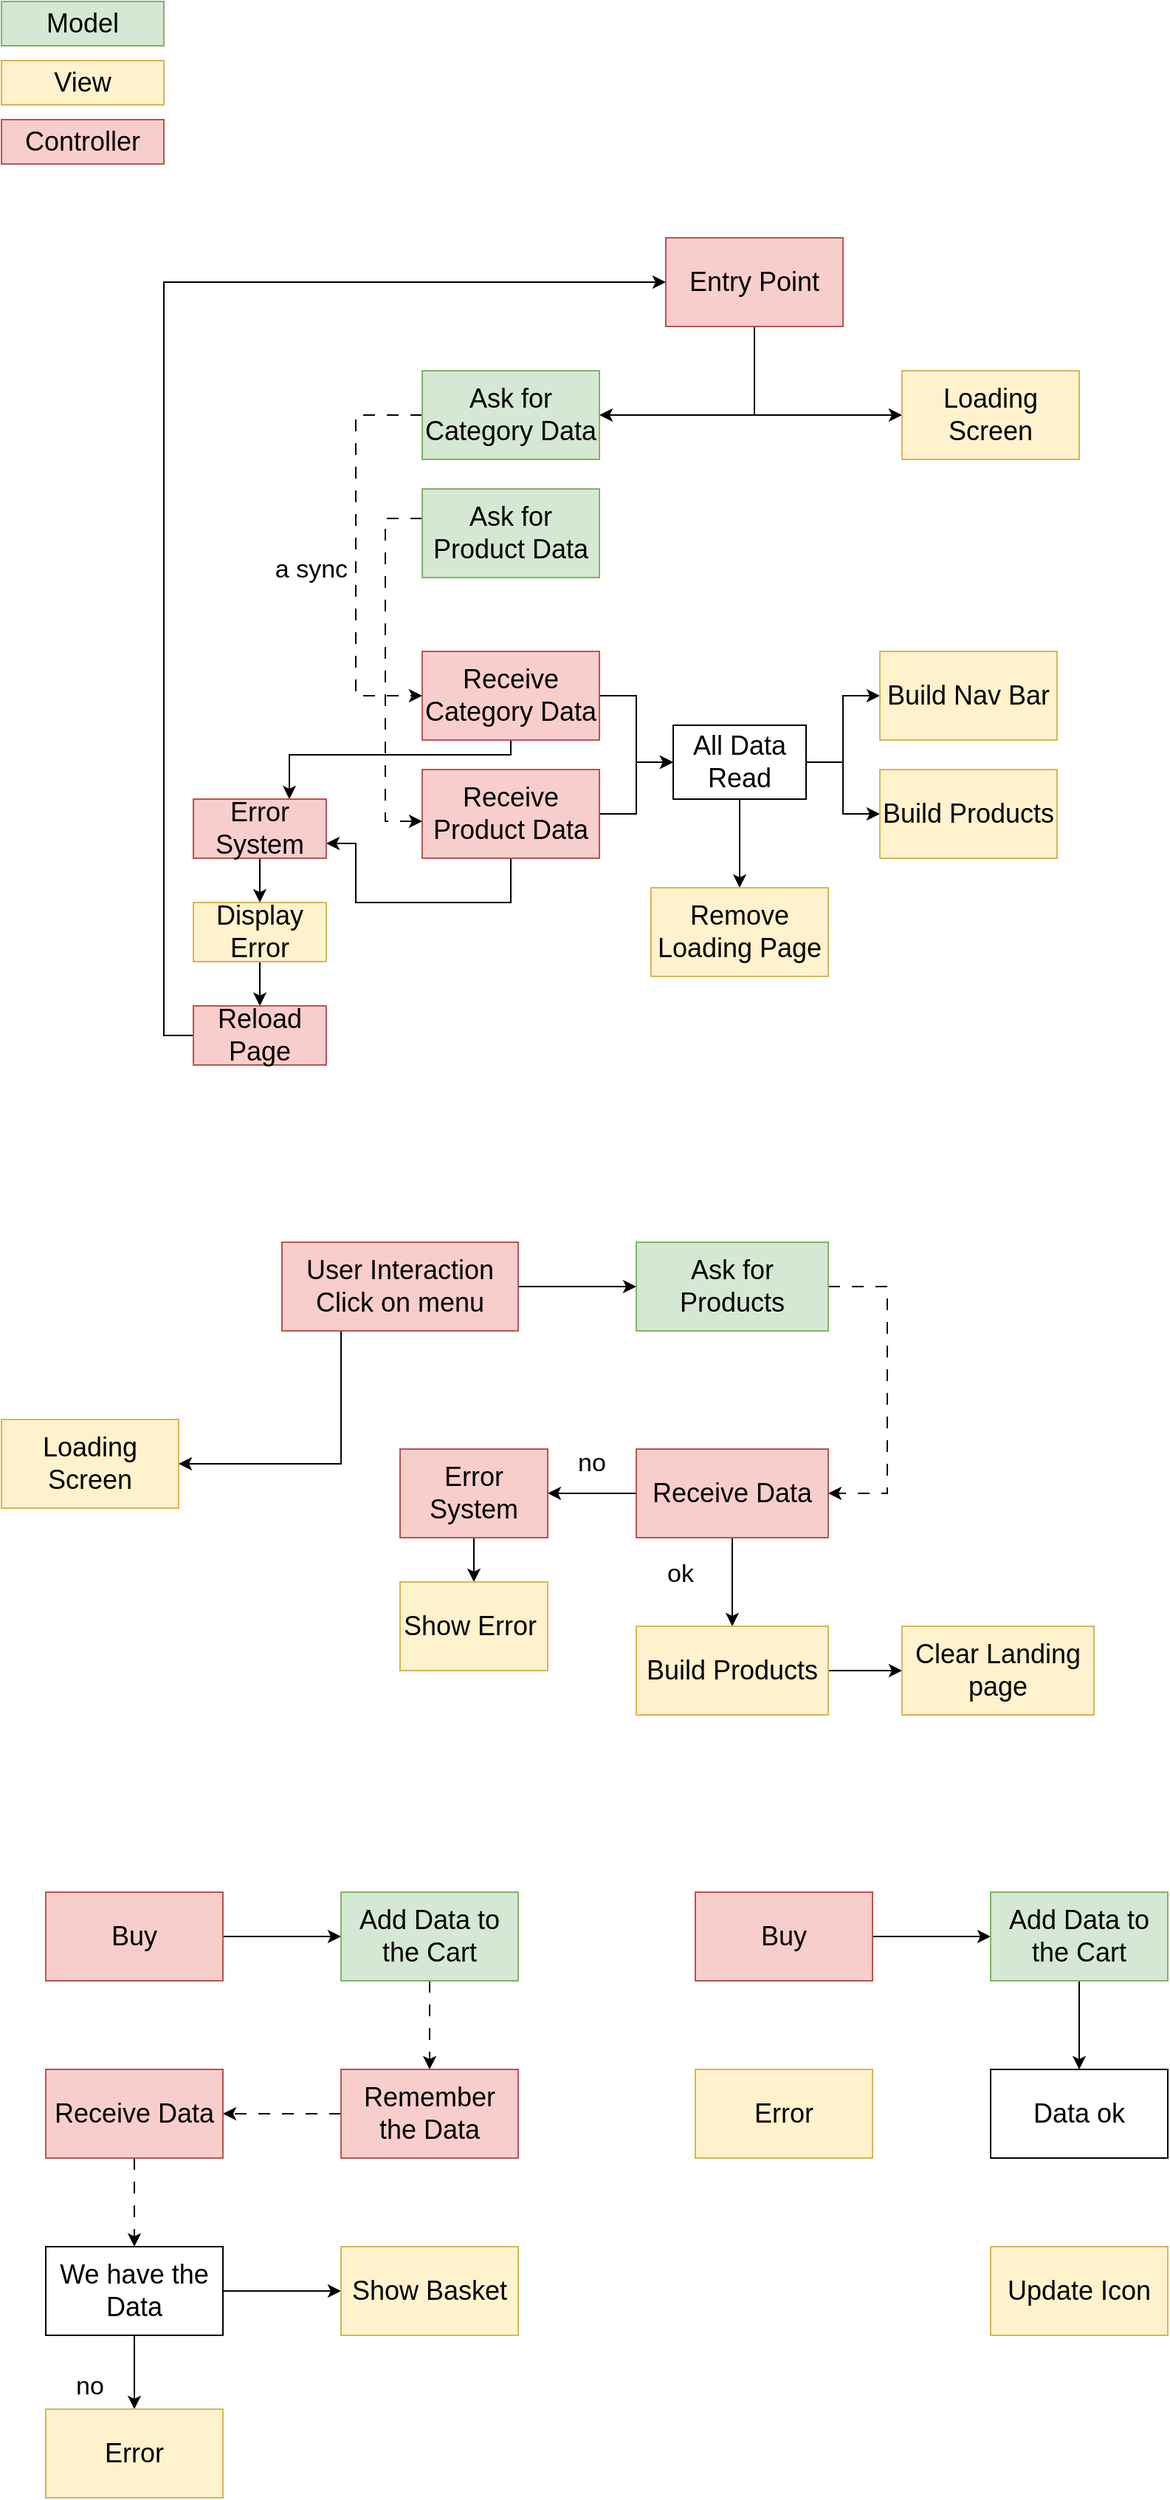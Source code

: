 <mxfile version="23.1.1" type="device">
  <diagram name="Page-1" id="SyhlITrY_RkXlq2M6yT9">
    <mxGraphModel dx="1551" dy="3120" grid="1" gridSize="10" guides="1" tooltips="1" connect="1" arrows="1" fold="1" page="1" pageScale="1" pageWidth="827" pageHeight="1169" math="0" shadow="0">
      <root>
        <mxCell id="0" />
        <mxCell id="1" parent="0" />
        <mxCell id="cnsOktzI4r68Ikq-aKWd-40" value="&lt;font style=&quot;font-size: 18px;&quot;&gt;Model&lt;/font&gt;" style="rounded=0;whiteSpace=wrap;html=1;fillColor=#d5e8d4;strokeColor=#82b366;" parent="1" vertex="1">
          <mxGeometry x="10" y="-2320" width="110" height="30" as="geometry" />
        </mxCell>
        <mxCell id="cnsOktzI4r68Ikq-aKWd-41" value="&lt;font style=&quot;font-size: 18px;&quot;&gt;View&lt;/font&gt;" style="rounded=0;whiteSpace=wrap;html=1;fillColor=#fff2cc;strokeColor=#d6b656;" parent="1" vertex="1">
          <mxGeometry x="10" y="-2280" width="110" height="30" as="geometry" />
        </mxCell>
        <mxCell id="cnsOktzI4r68Ikq-aKWd-42" value="&lt;font style=&quot;font-size: 18px;&quot;&gt;Controller&lt;/font&gt;" style="rounded=0;whiteSpace=wrap;html=1;fillColor=#f8cecc;strokeColor=#b85450;" parent="1" vertex="1">
          <mxGeometry x="10" y="-2240" width="110" height="30" as="geometry" />
        </mxCell>
        <mxCell id="KQ0SR5y5xi1Pba1qKNM7-4" value="&lt;font style=&quot;font-size: 17px;&quot;&gt;a sync&lt;/font&gt;" style="text;strokeColor=none;align=center;fillColor=none;html=1;verticalAlign=middle;whiteSpace=wrap;rounded=0;" vertex="1" parent="1">
          <mxGeometry x="190" y="-1950" width="60" height="30" as="geometry" />
        </mxCell>
        <mxCell id="KQ0SR5y5xi1Pba1qKNM7-17" style="edgeStyle=orthogonalEdgeStyle;rounded=0;orthogonalLoop=1;jettySize=auto;html=1;entryX=0;entryY=0.5;entryDx=0;entryDy=0;" edge="1" parent="1" source="KQ0SR5y5xi1Pba1qKNM7-5" target="KQ0SR5y5xi1Pba1qKNM7-6">
          <mxGeometry relative="1" as="geometry">
            <mxPoint x="510" y="-2030" as="targetPoint" />
            <Array as="points">
              <mxPoint x="520" y="-2040" />
            </Array>
          </mxGeometry>
        </mxCell>
        <mxCell id="KQ0SR5y5xi1Pba1qKNM7-18" style="edgeStyle=orthogonalEdgeStyle;rounded=0;orthogonalLoop=1;jettySize=auto;html=1;" edge="1" parent="1" source="KQ0SR5y5xi1Pba1qKNM7-5" target="KQ0SR5y5xi1Pba1qKNM7-7">
          <mxGeometry relative="1" as="geometry">
            <Array as="points">
              <mxPoint x="520" y="-2040" />
            </Array>
          </mxGeometry>
        </mxCell>
        <mxCell id="KQ0SR5y5xi1Pba1qKNM7-5" value="&lt;font style=&quot;font-size: 18px;&quot;&gt;Entry Point&lt;/font&gt;" style="rounded=0;whiteSpace=wrap;html=1;fillColor=#f8cecc;strokeColor=#b85450;" vertex="1" parent="1">
          <mxGeometry x="460" y="-2160" width="120" height="60" as="geometry" />
        </mxCell>
        <mxCell id="KQ0SR5y5xi1Pba1qKNM7-6" value="&lt;font style=&quot;font-size: 18px;&quot;&gt;Loading Screen&lt;/font&gt;" style="rounded=0;whiteSpace=wrap;html=1;fillColor=#fff2cc;strokeColor=#d6b656;" vertex="1" parent="1">
          <mxGeometry x="620" y="-2070" width="120" height="60" as="geometry" />
        </mxCell>
        <mxCell id="KQ0SR5y5xi1Pba1qKNM7-19" style="edgeStyle=orthogonalEdgeStyle;rounded=0;orthogonalLoop=1;jettySize=auto;html=1;entryX=0;entryY=0.5;entryDx=0;entryDy=0;dashed=1;dashPattern=8 8;" edge="1" parent="1" source="KQ0SR5y5xi1Pba1qKNM7-7" target="KQ0SR5y5xi1Pba1qKNM7-9">
          <mxGeometry relative="1" as="geometry">
            <Array as="points">
              <mxPoint x="250" y="-2040" />
              <mxPoint x="250" y="-1850" />
            </Array>
          </mxGeometry>
        </mxCell>
        <mxCell id="KQ0SR5y5xi1Pba1qKNM7-7" value="&lt;font style=&quot;font-size: 18px;&quot;&gt;Ask for Category Data&lt;/font&gt;" style="rounded=0;whiteSpace=wrap;html=1;fillColor=#d5e8d4;strokeColor=#82b366;" vertex="1" parent="1">
          <mxGeometry x="295" y="-2070" width="120" height="60" as="geometry" />
        </mxCell>
        <mxCell id="KQ0SR5y5xi1Pba1qKNM7-20" style="edgeStyle=orthogonalEdgeStyle;rounded=0;orthogonalLoop=1;jettySize=auto;html=1;entryX=0;entryY=0.75;entryDx=0;entryDy=0;dashed=1;dashPattern=8 8;" edge="1" parent="1">
          <mxGeometry relative="1" as="geometry">
            <mxPoint x="295" y="-1970" as="sourcePoint" />
            <mxPoint x="295" y="-1765" as="targetPoint" />
            <Array as="points">
              <mxPoint x="270" y="-1970" />
              <mxPoint x="270" y="-1765" />
            </Array>
          </mxGeometry>
        </mxCell>
        <mxCell id="KQ0SR5y5xi1Pba1qKNM7-8" value="&lt;font style=&quot;font-size: 18px;&quot;&gt;Ask for Product Data&lt;/font&gt;" style="rounded=0;whiteSpace=wrap;html=1;fillColor=#d5e8d4;strokeColor=#82b366;" vertex="1" parent="1">
          <mxGeometry x="295" y="-1990" width="120" height="60" as="geometry" />
        </mxCell>
        <mxCell id="KQ0SR5y5xi1Pba1qKNM7-23" style="edgeStyle=orthogonalEdgeStyle;rounded=0;orthogonalLoop=1;jettySize=auto;html=1;entryX=0;entryY=0.5;entryDx=0;entryDy=0;" edge="1" parent="1" source="KQ0SR5y5xi1Pba1qKNM7-9" target="KQ0SR5y5xi1Pba1qKNM7-11">
          <mxGeometry relative="1" as="geometry" />
        </mxCell>
        <mxCell id="KQ0SR5y5xi1Pba1qKNM7-36" style="edgeStyle=orthogonalEdgeStyle;rounded=0;orthogonalLoop=1;jettySize=auto;html=1;" edge="1" parent="1" source="KQ0SR5y5xi1Pba1qKNM7-9" target="KQ0SR5y5xi1Pba1qKNM7-32">
          <mxGeometry relative="1" as="geometry">
            <Array as="points">
              <mxPoint x="355" y="-1810" />
              <mxPoint x="205" y="-1810" />
            </Array>
          </mxGeometry>
        </mxCell>
        <mxCell id="KQ0SR5y5xi1Pba1qKNM7-9" value="&lt;font style=&quot;font-size: 18px;&quot;&gt;Receive Category Data&lt;/font&gt;" style="rounded=0;whiteSpace=wrap;html=1;fillColor=#f8cecc;strokeColor=#b85450;" vertex="1" parent="1">
          <mxGeometry x="295" y="-1880" width="120" height="60" as="geometry" />
        </mxCell>
        <mxCell id="KQ0SR5y5xi1Pba1qKNM7-24" style="edgeStyle=orthogonalEdgeStyle;rounded=0;orthogonalLoop=1;jettySize=auto;html=1;entryX=0;entryY=0.5;entryDx=0;entryDy=0;" edge="1" parent="1" source="KQ0SR5y5xi1Pba1qKNM7-10" target="KQ0SR5y5xi1Pba1qKNM7-11">
          <mxGeometry relative="1" as="geometry" />
        </mxCell>
        <mxCell id="KQ0SR5y5xi1Pba1qKNM7-34" style="edgeStyle=orthogonalEdgeStyle;rounded=0;orthogonalLoop=1;jettySize=auto;html=1;entryX=1;entryY=0.75;entryDx=0;entryDy=0;" edge="1" parent="1" source="KQ0SR5y5xi1Pba1qKNM7-10" target="KQ0SR5y5xi1Pba1qKNM7-32">
          <mxGeometry relative="1" as="geometry">
            <Array as="points">
              <mxPoint x="355" y="-1710" />
              <mxPoint x="250" y="-1710" />
              <mxPoint x="250" y="-1750" />
            </Array>
          </mxGeometry>
        </mxCell>
        <mxCell id="KQ0SR5y5xi1Pba1qKNM7-10" value="&lt;font style=&quot;font-size: 18px;&quot;&gt;Receive Product Data&lt;/font&gt;" style="rounded=0;whiteSpace=wrap;html=1;fillColor=#f8cecc;strokeColor=#b85450;" vertex="1" parent="1">
          <mxGeometry x="295" y="-1800" width="120" height="60" as="geometry" />
        </mxCell>
        <mxCell id="KQ0SR5y5xi1Pba1qKNM7-26" style="edgeStyle=orthogonalEdgeStyle;rounded=0;orthogonalLoop=1;jettySize=auto;html=1;entryX=0.5;entryY=0;entryDx=0;entryDy=0;" edge="1" parent="1" source="KQ0SR5y5xi1Pba1qKNM7-11" target="KQ0SR5y5xi1Pba1qKNM7-22">
          <mxGeometry relative="1" as="geometry" />
        </mxCell>
        <mxCell id="KQ0SR5y5xi1Pba1qKNM7-28" style="edgeStyle=orthogonalEdgeStyle;rounded=0;orthogonalLoop=1;jettySize=auto;html=1;entryX=0;entryY=0.5;entryDx=0;entryDy=0;" edge="1" parent="1" source="KQ0SR5y5xi1Pba1qKNM7-11" target="KQ0SR5y5xi1Pba1qKNM7-12">
          <mxGeometry relative="1" as="geometry" />
        </mxCell>
        <mxCell id="KQ0SR5y5xi1Pba1qKNM7-29" style="edgeStyle=orthogonalEdgeStyle;rounded=0;orthogonalLoop=1;jettySize=auto;html=1;" edge="1" parent="1" source="KQ0SR5y5xi1Pba1qKNM7-11" target="KQ0SR5y5xi1Pba1qKNM7-13">
          <mxGeometry relative="1" as="geometry" />
        </mxCell>
        <mxCell id="KQ0SR5y5xi1Pba1qKNM7-11" value="&lt;font style=&quot;font-size: 18px;&quot;&gt;All Data Read&lt;/font&gt;" style="rounded=0;whiteSpace=wrap;html=1;" vertex="1" parent="1">
          <mxGeometry x="465" y="-1830" width="90" height="50" as="geometry" />
        </mxCell>
        <mxCell id="KQ0SR5y5xi1Pba1qKNM7-12" value="&lt;font style=&quot;font-size: 18px;&quot;&gt;Build Nav Bar&lt;/font&gt;" style="rounded=0;whiteSpace=wrap;html=1;fillColor=#fff2cc;strokeColor=#d6b656;" vertex="1" parent="1">
          <mxGeometry x="605" y="-1880" width="120" height="60" as="geometry" />
        </mxCell>
        <mxCell id="KQ0SR5y5xi1Pba1qKNM7-13" value="&lt;font style=&quot;font-size: 18px;&quot;&gt;Build Products&lt;/font&gt;" style="rounded=0;whiteSpace=wrap;html=1;fillColor=#fff2cc;strokeColor=#d6b656;" vertex="1" parent="1">
          <mxGeometry x="605" y="-1800" width="120" height="60" as="geometry" />
        </mxCell>
        <mxCell id="KQ0SR5y5xi1Pba1qKNM7-22" value="&lt;font style=&quot;font-size: 18px;&quot;&gt;Remove Loading Page&lt;/font&gt;" style="rounded=0;whiteSpace=wrap;html=1;fillColor=#fff2cc;strokeColor=#d6b656;" vertex="1" parent="1">
          <mxGeometry x="450" y="-1720" width="120" height="60" as="geometry" />
        </mxCell>
        <mxCell id="KQ0SR5y5xi1Pba1qKNM7-40" style="edgeStyle=orthogonalEdgeStyle;rounded=0;orthogonalLoop=1;jettySize=auto;html=1;" edge="1" parent="1" source="KQ0SR5y5xi1Pba1qKNM7-30" target="KQ0SR5y5xi1Pba1qKNM7-31">
          <mxGeometry relative="1" as="geometry" />
        </mxCell>
        <mxCell id="KQ0SR5y5xi1Pba1qKNM7-30" value="&lt;font style=&quot;font-size: 18px;&quot;&gt;Display Error&lt;/font&gt;" style="rounded=0;whiteSpace=wrap;html=1;fillColor=#fff2cc;strokeColor=#d6b656;" vertex="1" parent="1">
          <mxGeometry x="140" y="-1710" width="90" height="40" as="geometry" />
        </mxCell>
        <mxCell id="KQ0SR5y5xi1Pba1qKNM7-41" style="edgeStyle=orthogonalEdgeStyle;rounded=0;orthogonalLoop=1;jettySize=auto;html=1;entryX=0;entryY=0.5;entryDx=0;entryDy=0;exitX=0;exitY=0.5;exitDx=0;exitDy=0;" edge="1" parent="1" source="KQ0SR5y5xi1Pba1qKNM7-31" target="KQ0SR5y5xi1Pba1qKNM7-5">
          <mxGeometry relative="1" as="geometry">
            <Array as="points">
              <mxPoint x="120" y="-1620" />
              <mxPoint x="120" y="-2130" />
            </Array>
          </mxGeometry>
        </mxCell>
        <mxCell id="KQ0SR5y5xi1Pba1qKNM7-31" value="&lt;font style=&quot;font-size: 18px;&quot;&gt;Reload Page&lt;/font&gt;" style="rounded=0;whiteSpace=wrap;html=1;fillColor=#f8cecc;strokeColor=#b85450;" vertex="1" parent="1">
          <mxGeometry x="140" y="-1640" width="90" height="40" as="geometry" />
        </mxCell>
        <mxCell id="KQ0SR5y5xi1Pba1qKNM7-39" style="edgeStyle=orthogonalEdgeStyle;rounded=0;orthogonalLoop=1;jettySize=auto;html=1;entryX=0.5;entryY=0;entryDx=0;entryDy=0;" edge="1" parent="1" source="KQ0SR5y5xi1Pba1qKNM7-32" target="KQ0SR5y5xi1Pba1qKNM7-30">
          <mxGeometry relative="1" as="geometry" />
        </mxCell>
        <mxCell id="KQ0SR5y5xi1Pba1qKNM7-32" value="&lt;font style=&quot;font-size: 18px;&quot;&gt;Error System&lt;/font&gt;" style="rounded=0;whiteSpace=wrap;html=1;fillColor=#f8cecc;strokeColor=#b85450;" vertex="1" parent="1">
          <mxGeometry x="140" y="-1780" width="90" height="40" as="geometry" />
        </mxCell>
        <mxCell id="KQ0SR5y5xi1Pba1qKNM7-51" style="edgeStyle=orthogonalEdgeStyle;rounded=0;orthogonalLoop=1;jettySize=auto;html=1;" edge="1" parent="1" source="KQ0SR5y5xi1Pba1qKNM7-42" target="KQ0SR5y5xi1Pba1qKNM7-43">
          <mxGeometry relative="1" as="geometry">
            <Array as="points">
              <mxPoint x="240" y="-1330" />
            </Array>
          </mxGeometry>
        </mxCell>
        <mxCell id="KQ0SR5y5xi1Pba1qKNM7-52" style="edgeStyle=orthogonalEdgeStyle;rounded=0;orthogonalLoop=1;jettySize=auto;html=1;" edge="1" parent="1" source="KQ0SR5y5xi1Pba1qKNM7-42" target="KQ0SR5y5xi1Pba1qKNM7-44">
          <mxGeometry relative="1" as="geometry" />
        </mxCell>
        <mxCell id="KQ0SR5y5xi1Pba1qKNM7-42" value="&lt;font style=&quot;font-size: 18px;&quot;&gt;User Interaction&lt;br&gt;Click on menu&lt;br&gt;&lt;/font&gt;" style="rounded=0;whiteSpace=wrap;html=1;fillColor=#f8cecc;strokeColor=#b85450;" vertex="1" parent="1">
          <mxGeometry x="200" y="-1480" width="160" height="60" as="geometry" />
        </mxCell>
        <mxCell id="KQ0SR5y5xi1Pba1qKNM7-43" value="&lt;font style=&quot;font-size: 18px;&quot;&gt;Loading Screen&lt;/font&gt;" style="rounded=0;whiteSpace=wrap;html=1;fillColor=#fff2cc;strokeColor=#d6b656;" vertex="1" parent="1">
          <mxGeometry x="10" y="-1360" width="120" height="60" as="geometry" />
        </mxCell>
        <mxCell id="KQ0SR5y5xi1Pba1qKNM7-53" style="edgeStyle=orthogonalEdgeStyle;rounded=0;orthogonalLoop=1;jettySize=auto;html=1;entryX=1;entryY=0.5;entryDx=0;entryDy=0;dashed=1;dashPattern=8 8;" edge="1" parent="1" source="KQ0SR5y5xi1Pba1qKNM7-44" target="KQ0SR5y5xi1Pba1qKNM7-45">
          <mxGeometry relative="1" as="geometry">
            <Array as="points">
              <mxPoint x="610" y="-1450" />
              <mxPoint x="610" y="-1310" />
            </Array>
          </mxGeometry>
        </mxCell>
        <mxCell id="KQ0SR5y5xi1Pba1qKNM7-44" value="&lt;font style=&quot;font-size: 18px;&quot;&gt;Ask for Products&lt;/font&gt;" style="rounded=0;whiteSpace=wrap;html=1;fillColor=#d5e8d4;strokeColor=#82b366;" vertex="1" parent="1">
          <mxGeometry x="440" y="-1480" width="130" height="60" as="geometry" />
        </mxCell>
        <mxCell id="KQ0SR5y5xi1Pba1qKNM7-54" style="edgeStyle=orthogonalEdgeStyle;rounded=0;orthogonalLoop=1;jettySize=auto;html=1;" edge="1" parent="1" source="KQ0SR5y5xi1Pba1qKNM7-45" target="KQ0SR5y5xi1Pba1qKNM7-46">
          <mxGeometry relative="1" as="geometry" />
        </mxCell>
        <mxCell id="KQ0SR5y5xi1Pba1qKNM7-56" value="" style="edgeStyle=orthogonalEdgeStyle;rounded=0;orthogonalLoop=1;jettySize=auto;html=1;" edge="1" parent="1" source="KQ0SR5y5xi1Pba1qKNM7-45" target="KQ0SR5y5xi1Pba1qKNM7-49">
          <mxGeometry relative="1" as="geometry" />
        </mxCell>
        <mxCell id="KQ0SR5y5xi1Pba1qKNM7-45" value="&lt;font style=&quot;font-size: 18px;&quot;&gt;Receive Data&lt;/font&gt;" style="rounded=0;whiteSpace=wrap;html=1;fillColor=#f8cecc;strokeColor=#b85450;" vertex="1" parent="1">
          <mxGeometry x="440" y="-1340" width="130" height="60" as="geometry" />
        </mxCell>
        <mxCell id="KQ0SR5y5xi1Pba1qKNM7-59" style="edgeStyle=orthogonalEdgeStyle;rounded=0;orthogonalLoop=1;jettySize=auto;html=1;" edge="1" parent="1" source="KQ0SR5y5xi1Pba1qKNM7-46" target="KQ0SR5y5xi1Pba1qKNM7-47">
          <mxGeometry relative="1" as="geometry" />
        </mxCell>
        <mxCell id="KQ0SR5y5xi1Pba1qKNM7-46" value="&lt;font style=&quot;font-size: 18px;&quot;&gt;Error System&lt;/font&gt;" style="rounded=0;whiteSpace=wrap;html=1;fillColor=#f8cecc;strokeColor=#b85450;" vertex="1" parent="1">
          <mxGeometry x="280" y="-1340" width="100" height="60" as="geometry" />
        </mxCell>
        <mxCell id="KQ0SR5y5xi1Pba1qKNM7-47" value="&lt;font style=&quot;font-size: 18px;&quot;&gt;Show Error&amp;nbsp;&lt;/font&gt;" style="rounded=0;whiteSpace=wrap;html=1;fillColor=#fff2cc;strokeColor=#d6b656;" vertex="1" parent="1">
          <mxGeometry x="280" y="-1250" width="100" height="60" as="geometry" />
        </mxCell>
        <mxCell id="KQ0SR5y5xi1Pba1qKNM7-48" value="&lt;font style=&quot;font-size: 17px;&quot;&gt;ok&lt;/font&gt;" style="text;strokeColor=none;align=center;fillColor=none;html=1;verticalAlign=middle;whiteSpace=wrap;rounded=0;" vertex="1" parent="1">
          <mxGeometry x="440" y="-1270" width="60" height="30" as="geometry" />
        </mxCell>
        <mxCell id="KQ0SR5y5xi1Pba1qKNM7-58" style="edgeStyle=orthogonalEdgeStyle;rounded=0;orthogonalLoop=1;jettySize=auto;html=1;entryX=0;entryY=0.5;entryDx=0;entryDy=0;" edge="1" parent="1" source="KQ0SR5y5xi1Pba1qKNM7-49" target="KQ0SR5y5xi1Pba1qKNM7-50">
          <mxGeometry relative="1" as="geometry" />
        </mxCell>
        <mxCell id="KQ0SR5y5xi1Pba1qKNM7-49" value="&lt;font style=&quot;font-size: 18px;&quot;&gt;Build Products&lt;/font&gt;" style="rounded=0;whiteSpace=wrap;html=1;fillColor=#fff2cc;strokeColor=#d6b656;" vertex="1" parent="1">
          <mxGeometry x="440" y="-1220" width="130" height="60" as="geometry" />
        </mxCell>
        <mxCell id="KQ0SR5y5xi1Pba1qKNM7-50" value="&lt;font style=&quot;font-size: 18px;&quot;&gt;Clear Landing page&lt;/font&gt;" style="rounded=0;whiteSpace=wrap;html=1;fillColor=#fff2cc;strokeColor=#d6b656;" vertex="1" parent="1">
          <mxGeometry x="620" y="-1220" width="130" height="60" as="geometry" />
        </mxCell>
        <mxCell id="KQ0SR5y5xi1Pba1qKNM7-55" value="&lt;font style=&quot;font-size: 17px;&quot;&gt;no&lt;/font&gt;" style="text;strokeColor=none;align=center;fillColor=none;html=1;verticalAlign=middle;whiteSpace=wrap;rounded=0;" vertex="1" parent="1">
          <mxGeometry x="380" y="-1345" width="60" height="30" as="geometry" />
        </mxCell>
        <mxCell id="KQ0SR5y5xi1Pba1qKNM7-75" style="edgeStyle=orthogonalEdgeStyle;rounded=0;orthogonalLoop=1;jettySize=auto;html=1;entryX=0;entryY=0.5;entryDx=0;entryDy=0;" edge="1" parent="1" source="KQ0SR5y5xi1Pba1qKNM7-60" target="KQ0SR5y5xi1Pba1qKNM7-61">
          <mxGeometry relative="1" as="geometry" />
        </mxCell>
        <mxCell id="KQ0SR5y5xi1Pba1qKNM7-60" value="&lt;font style=&quot;font-size: 18px;&quot;&gt;Buy&lt;/font&gt;" style="rounded=0;whiteSpace=wrap;html=1;fillColor=#f8cecc;strokeColor=#b85450;" vertex="1" parent="1">
          <mxGeometry x="40" y="-1040" width="120" height="60" as="geometry" />
        </mxCell>
        <mxCell id="KQ0SR5y5xi1Pba1qKNM7-76" style="edgeStyle=orthogonalEdgeStyle;rounded=0;orthogonalLoop=1;jettySize=auto;html=1;dashed=1;dashPattern=8 8;" edge="1" parent="1" source="KQ0SR5y5xi1Pba1qKNM7-61" target="KQ0SR5y5xi1Pba1qKNM7-62">
          <mxGeometry relative="1" as="geometry" />
        </mxCell>
        <mxCell id="KQ0SR5y5xi1Pba1qKNM7-61" value="&lt;font style=&quot;font-size: 18px;&quot;&gt;Add Data to the Cart&lt;/font&gt;" style="rounded=0;whiteSpace=wrap;html=1;fillColor=#d5e8d4;strokeColor=#82b366;" vertex="1" parent="1">
          <mxGeometry x="240" y="-1040" width="120" height="60" as="geometry" />
        </mxCell>
        <mxCell id="KQ0SR5y5xi1Pba1qKNM7-77" style="edgeStyle=orthogonalEdgeStyle;rounded=0;orthogonalLoop=1;jettySize=auto;html=1;entryX=1;entryY=0.5;entryDx=0;entryDy=0;dashed=1;dashPattern=8 8;" edge="1" parent="1" source="KQ0SR5y5xi1Pba1qKNM7-62" target="KQ0SR5y5xi1Pba1qKNM7-63">
          <mxGeometry relative="1" as="geometry" />
        </mxCell>
        <mxCell id="KQ0SR5y5xi1Pba1qKNM7-62" value="&lt;font style=&quot;font-size: 18px;&quot;&gt;Remember the Data&lt;/font&gt;" style="rounded=0;whiteSpace=wrap;html=1;fillColor=#f8cecc;strokeColor=#b85450;" vertex="1" parent="1">
          <mxGeometry x="240" y="-920" width="120" height="60" as="geometry" />
        </mxCell>
        <mxCell id="KQ0SR5y5xi1Pba1qKNM7-79" style="edgeStyle=orthogonalEdgeStyle;rounded=0;orthogonalLoop=1;jettySize=auto;html=1;dashed=1;dashPattern=8 8;" edge="1" parent="1" source="KQ0SR5y5xi1Pba1qKNM7-63" target="KQ0SR5y5xi1Pba1qKNM7-64">
          <mxGeometry relative="1" as="geometry" />
        </mxCell>
        <mxCell id="KQ0SR5y5xi1Pba1qKNM7-63" value="&lt;font style=&quot;font-size: 18px;&quot;&gt;Receive Data&lt;/font&gt;" style="rounded=0;whiteSpace=wrap;html=1;fillColor=#f8cecc;strokeColor=#b85450;" vertex="1" parent="1">
          <mxGeometry x="40" y="-920" width="120" height="60" as="geometry" />
        </mxCell>
        <mxCell id="KQ0SR5y5xi1Pba1qKNM7-82" style="edgeStyle=orthogonalEdgeStyle;rounded=0;orthogonalLoop=1;jettySize=auto;html=1;" edge="1" parent="1" source="KQ0SR5y5xi1Pba1qKNM7-64" target="KQ0SR5y5xi1Pba1qKNM7-72">
          <mxGeometry relative="1" as="geometry" />
        </mxCell>
        <mxCell id="KQ0SR5y5xi1Pba1qKNM7-83" style="edgeStyle=orthogonalEdgeStyle;rounded=0;orthogonalLoop=1;jettySize=auto;html=1;" edge="1" parent="1" source="KQ0SR5y5xi1Pba1qKNM7-64" target="KQ0SR5y5xi1Pba1qKNM7-65">
          <mxGeometry relative="1" as="geometry" />
        </mxCell>
        <mxCell id="KQ0SR5y5xi1Pba1qKNM7-64" value="&lt;font style=&quot;font-size: 18px;&quot;&gt;We have the Data&lt;/font&gt;" style="rounded=0;whiteSpace=wrap;html=1;" vertex="1" parent="1">
          <mxGeometry x="40" y="-800" width="120" height="60" as="geometry" />
        </mxCell>
        <mxCell id="KQ0SR5y5xi1Pba1qKNM7-65" value="&lt;font style=&quot;font-size: 18px;&quot;&gt;Show Basket&lt;/font&gt;" style="rounded=0;whiteSpace=wrap;html=1;fillColor=#fff2cc;strokeColor=#d6b656;" vertex="1" parent="1">
          <mxGeometry x="240" y="-800" width="120" height="60" as="geometry" />
        </mxCell>
        <mxCell id="KQ0SR5y5xi1Pba1qKNM7-84" style="edgeStyle=orthogonalEdgeStyle;rounded=0;orthogonalLoop=1;jettySize=auto;html=1;entryX=0;entryY=0.5;entryDx=0;entryDy=0;" edge="1" parent="1" source="KQ0SR5y5xi1Pba1qKNM7-66" target="KQ0SR5y5xi1Pba1qKNM7-67">
          <mxGeometry relative="1" as="geometry" />
        </mxCell>
        <mxCell id="KQ0SR5y5xi1Pba1qKNM7-66" value="&lt;font style=&quot;font-size: 18px;&quot;&gt;Buy&lt;/font&gt;" style="rounded=0;whiteSpace=wrap;html=1;fillColor=#f8cecc;strokeColor=#b85450;" vertex="1" parent="1">
          <mxGeometry x="480" y="-1040" width="120" height="60" as="geometry" />
        </mxCell>
        <mxCell id="KQ0SR5y5xi1Pba1qKNM7-85" style="edgeStyle=orthogonalEdgeStyle;rounded=0;orthogonalLoop=1;jettySize=auto;html=1;entryX=0.5;entryY=0;entryDx=0;entryDy=0;" edge="1" parent="1" source="KQ0SR5y5xi1Pba1qKNM7-67" target="KQ0SR5y5xi1Pba1qKNM7-68">
          <mxGeometry relative="1" as="geometry" />
        </mxCell>
        <mxCell id="KQ0SR5y5xi1Pba1qKNM7-67" value="&lt;font style=&quot;font-size: 18px;&quot;&gt;Add Data to the Cart&lt;/font&gt;" style="rounded=0;whiteSpace=wrap;html=1;fillColor=#d5e8d4;strokeColor=#82b366;" vertex="1" parent="1">
          <mxGeometry x="680" y="-1040" width="120" height="60" as="geometry" />
        </mxCell>
        <mxCell id="KQ0SR5y5xi1Pba1qKNM7-68" value="&lt;font style=&quot;font-size: 18px;&quot;&gt;Data ok&lt;/font&gt;" style="rounded=0;whiteSpace=wrap;html=1;" vertex="1" parent="1">
          <mxGeometry x="680" y="-920" width="120" height="60" as="geometry" />
        </mxCell>
        <mxCell id="KQ0SR5y5xi1Pba1qKNM7-71" value="&lt;font style=&quot;font-size: 18px;&quot;&gt;Update Icon&lt;/font&gt;" style="rounded=0;whiteSpace=wrap;html=1;fillColor=#fff2cc;strokeColor=#d6b656;" vertex="1" parent="1">
          <mxGeometry x="680" y="-800" width="120" height="60" as="geometry" />
        </mxCell>
        <mxCell id="KQ0SR5y5xi1Pba1qKNM7-72" value="&lt;font style=&quot;font-size: 18px;&quot;&gt;Error&lt;/font&gt;" style="rounded=0;whiteSpace=wrap;html=1;fillColor=#fff2cc;strokeColor=#d6b656;" vertex="1" parent="1">
          <mxGeometry x="40" y="-690" width="120" height="60" as="geometry" />
        </mxCell>
        <mxCell id="KQ0SR5y5xi1Pba1qKNM7-73" value="&lt;font style=&quot;font-size: 18px;&quot;&gt;Error&lt;/font&gt;" style="rounded=0;whiteSpace=wrap;html=1;fillColor=#fff2cc;strokeColor=#d6b656;" vertex="1" parent="1">
          <mxGeometry x="480" y="-920" width="120" height="60" as="geometry" />
        </mxCell>
        <mxCell id="KQ0SR5y5xi1Pba1qKNM7-81" value="&lt;font style=&quot;font-size: 17px;&quot;&gt;no&lt;/font&gt;" style="text;strokeColor=none;align=center;fillColor=none;html=1;verticalAlign=middle;whiteSpace=wrap;rounded=0;" vertex="1" parent="1">
          <mxGeometry x="40" y="-720" width="60" height="30" as="geometry" />
        </mxCell>
      </root>
    </mxGraphModel>
  </diagram>
</mxfile>
